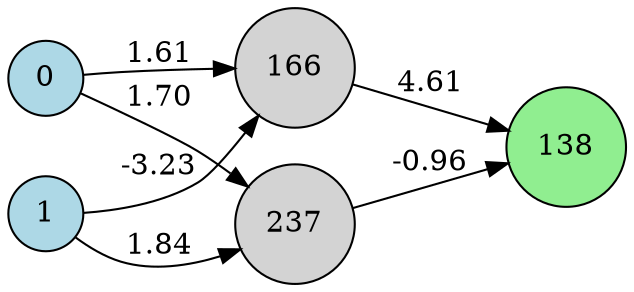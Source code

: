 digraph neat {
  rankdir=LR;
  node [shape=circle];
  node0 [label="0", style=filled, fillcolor=lightblue];
  node1 [label="1", style=filled, fillcolor=lightblue];
  node138 [label="138", style=filled, fillcolor=lightgreen];
  node166 [label="166", style=filled, fillcolor=lightgray];
  node237 [label="237", style=filled, fillcolor=lightgray];
  node1 -> node166 [label="-3.23"];
  node166 -> node138 [label="4.61"];
  node0 -> node237 [label="1.70"];
  node237 -> node138 [label="-0.96"];
  node0 -> node166 [label="1.61"];
  node1 -> node237 [label="1.84"];
}
